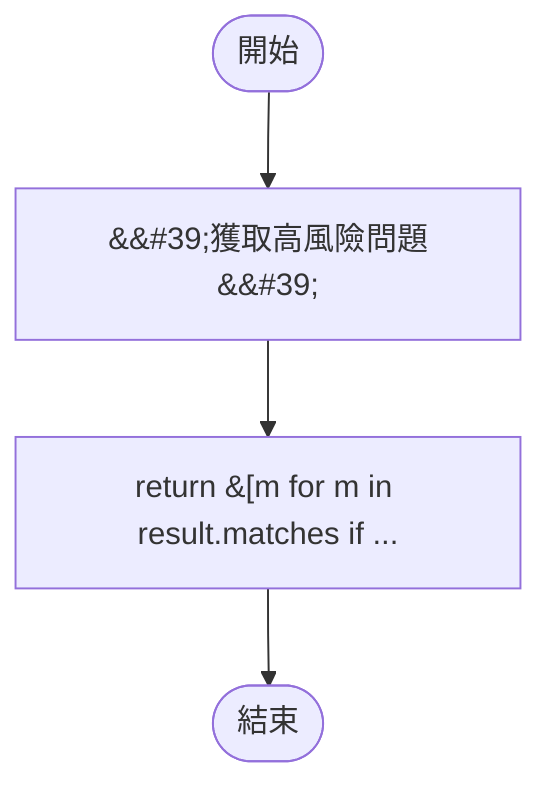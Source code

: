 flowchart TB
    n1([開始])
    n2([結束])
    n3[&amp;&#35;39;獲取高風險問題&amp;&#35;39;]
    n4[return &#91;m for m in result.matches if ...]
    n1 --> n3
    n3 --> n4
    n4 --> n2